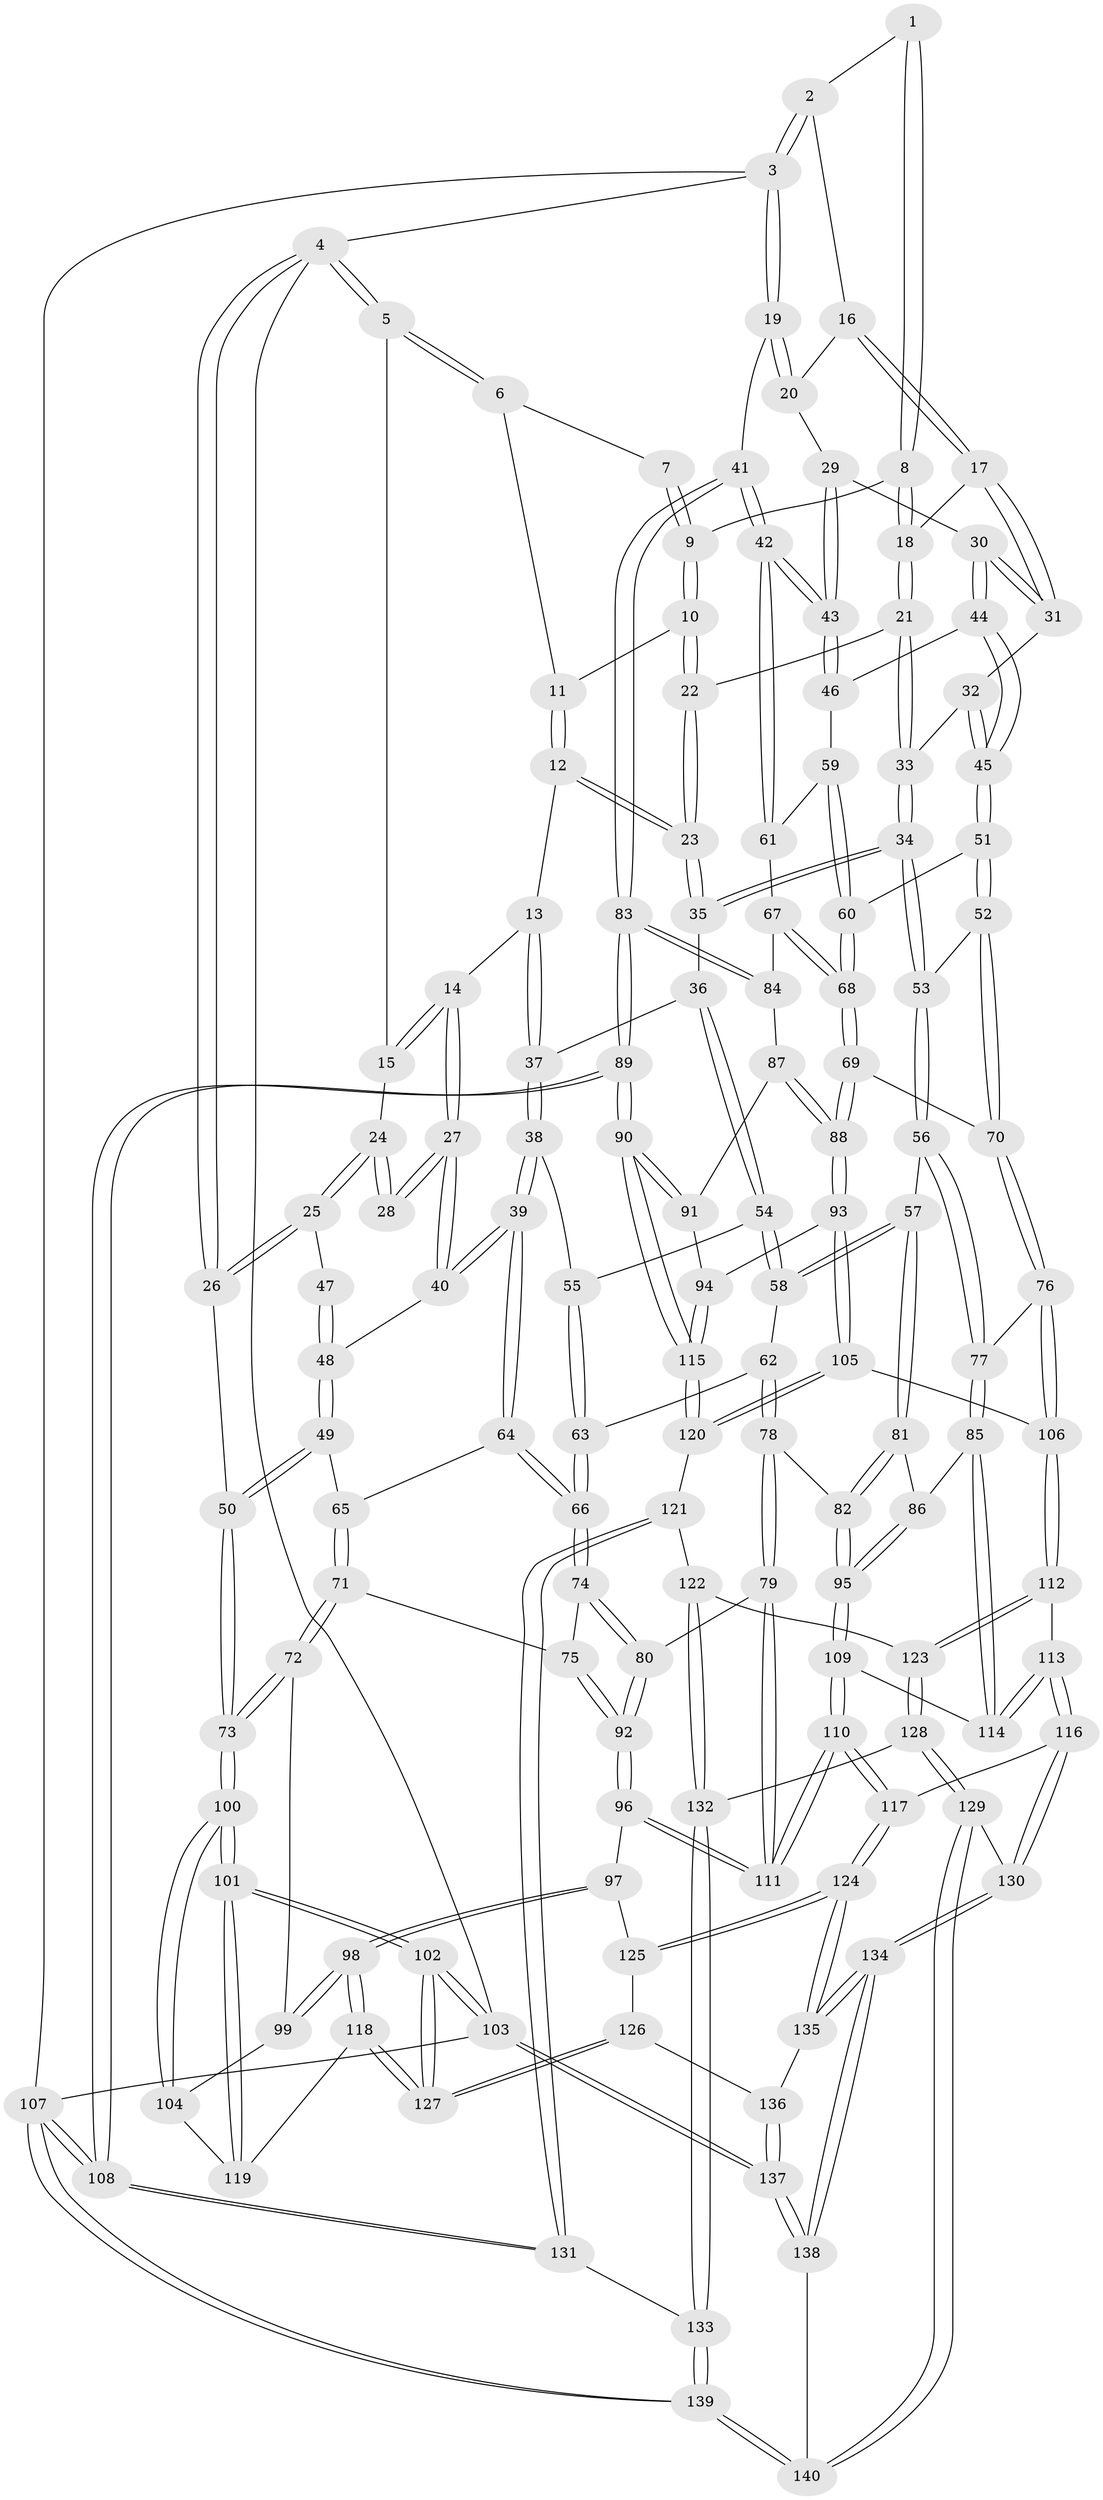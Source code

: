 // coarse degree distribution, {3: 0.12048192771084337, 4: 0.4457831325301205, 8: 0.012048192771084338, 6: 0.13253012048192772, 5: 0.2891566265060241}
// Generated by graph-tools (version 1.1) at 2025/42/03/06/25 10:42:28]
// undirected, 140 vertices, 347 edges
graph export_dot {
graph [start="1"]
  node [color=gray90,style=filled];
  1 [pos="+0.7343338554628851+0"];
  2 [pos="+0.8675700662205132+0"];
  3 [pos="+1+0"];
  4 [pos="+0+0"];
  5 [pos="+0.19427431815751814+0"];
  6 [pos="+0.37441204279604423+0"];
  7 [pos="+0.5782949898761798+0"];
  8 [pos="+0.6600100042125898+0.03900553709843785"];
  9 [pos="+0.5646441998378594+0.004183118869346269"];
  10 [pos="+0.5506178279537784+0.0560108198186553"];
  11 [pos="+0.45976346164490783+0.009401136425087244"];
  12 [pos="+0.44058330197474677+0.08943183228233556"];
  13 [pos="+0.36495153999447344+0.11223093984705289"];
  14 [pos="+0.3493890147579803+0.10758039973465769"];
  15 [pos="+0.2007504511153383+0"];
  16 [pos="+0.8636301487064332+0"];
  17 [pos="+0.8034233223097773+0.07196462281301343"];
  18 [pos="+0.6580233565704723+0.08680135443907672"];
  19 [pos="+1+0.17442216589015547"];
  20 [pos="+0.958485476163803+0.1022363210517893"];
  21 [pos="+0.6420651905663319+0.10625933091066772"];
  22 [pos="+0.5581356196691805+0.09003213427915235"];
  23 [pos="+0.5165165009122474+0.12579449817350416"];
  24 [pos="+0.1604290885856293+0"];
  25 [pos="+0.023577552096773546+0.1691642122422526"];
  26 [pos="+0+0.2834932452508737"];
  27 [pos="+0.2508159943020269+0.24932559696990583"];
  28 [pos="+0.21095850316614692+0.19442125256725853"];
  29 [pos="+0.8871022173103987+0.15432410584475426"];
  30 [pos="+0.8432670929492648+0.1650011785606326"];
  31 [pos="+0.8281222596532369+0.15501798900584163"];
  32 [pos="+0.7827605906526719+0.1758795632324612"];
  33 [pos="+0.6668612807801986+0.2015081907529646"];
  34 [pos="+0.6196127873591015+0.2979922097961055"];
  35 [pos="+0.5038591516923427+0.23728814620589042"];
  36 [pos="+0.47218690602297014+0.24402646814316406"];
  37 [pos="+0.4052616038643538+0.1751209618053796"];
  38 [pos="+0.2760367555182166+0.29418502292341264"];
  39 [pos="+0.2600591024312681+0.2918880828713964"];
  40 [pos="+0.25315641610439577+0.28045219366984464"];
  41 [pos="+1+0.3055322255392271"];
  42 [pos="+1+0.3051228280280514"];
  43 [pos="+1+0.293535989490587"];
  44 [pos="+0.8565402788709011+0.22626424897427072"];
  45 [pos="+0.7436671763235051+0.3453384999566008"];
  46 [pos="+0.9124466893632526+0.29567541231075734"];
  47 [pos="+0.05092150169926391+0.1782341724135075"];
  48 [pos="+0.1782660009601921+0.27973905027481905"];
  49 [pos="+0.020199725244088414+0.31935747205485754"];
  50 [pos="+0+0.29574066878649274"];
  51 [pos="+0.7354099190696144+0.35758989675460084"];
  52 [pos="+0.6624234764659235+0.3581618746190254"];
  53 [pos="+0.6399327103755703+0.3532073453136767"];
  54 [pos="+0.431694986962132+0.27870467280127753"];
  55 [pos="+0.3673574905436128+0.3144159880167042"];
  56 [pos="+0.6349072880162133+0.3599896502865494"];
  57 [pos="+0.5354450530319503+0.4317582588362601"];
  58 [pos="+0.5152410325132438+0.428375393782871"];
  59 [pos="+0.8932270520426813+0.3248486715126501"];
  60 [pos="+0.7956684729177645+0.38725471858312654"];
  61 [pos="+0.9261188935091811+0.4161583790068438"];
  62 [pos="+0.41555871338931305+0.43062950912878056"];
  63 [pos="+0.4138573323382881+0.42958077766693614"];
  64 [pos="+0.22974444373908426+0.3822647350554172"];
  65 [pos="+0.17688306090716077+0.41558173166838863"];
  66 [pos="+0.29870701837147834+0.4761481051701731"];
  67 [pos="+0.896963758359936+0.45961115213194514"];
  68 [pos="+0.8483882565716839+0.4770411033300352"];
  69 [pos="+0.8381639403431831+0.5140441555947127"];
  70 [pos="+0.7338467221173466+0.5051058248469646"];
  71 [pos="+0.1288210388286472+0.4951127202308708"];
  72 [pos="+0.1268541160954255+0.49652177847577667"];
  73 [pos="+0+0.4195029345041909"];
  74 [pos="+0.29722141989897555+0.4969642055084043"];
  75 [pos="+0.20686063259768095+0.5233596522112354"];
  76 [pos="+0.6785563675503309+0.5645034062115272"];
  77 [pos="+0.6547432236465021+0.5513448783824619"];
  78 [pos="+0.4154335750193892+0.554089972158921"];
  79 [pos="+0.3764994134201014+0.5669102802040378"];
  80 [pos="+0.3181794678327231+0.5614401118000952"];
  81 [pos="+0.533108785344888+0.4888012937162349"];
  82 [pos="+0.4190470792394139+0.5555156908331701"];
  83 [pos="+1+0.42846707794557426"];
  84 [pos="+0.9834989595838532+0.4926054780341077"];
  85 [pos="+0.5774179105860642+0.56923428927784"];
  86 [pos="+0.541647175663452+0.5133795437295705"];
  87 [pos="+0.97222277315521+0.5158848243216149"];
  88 [pos="+0.8470457734579034+0.5849773228500634"];
  89 [pos="+1+0.6758002867366594"];
  90 [pos="+1+0.6753850218529625"];
  91 [pos="+0.9703746053176666+0.5494342884714194"];
  92 [pos="+0.2582824818917273+0.6411147665409273"];
  93 [pos="+0.8470060267504922+0.5934166154487611"];
  94 [pos="+0.9332057812558947+0.5923696919756173"];
  95 [pos="+0.45979140031747545+0.5954827010250452"];
  96 [pos="+0.2542176316857329+0.6502405335083683"];
  97 [pos="+0.2309188799126917+0.6661995409647377"];
  98 [pos="+0.18069467319662058+0.6734010874926137"];
  99 [pos="+0.1258817991008023+0.5328242617827758"];
  100 [pos="+0+0.5920985675756023"];
  101 [pos="+0+1"];
  102 [pos="+0+1"];
  103 [pos="+0+1"];
  104 [pos="+0.035177226033422444+0.6105335990236036"];
  105 [pos="+0.8335483582501859+0.6222402176633505"];
  106 [pos="+0.7353634493183157+0.6576752898528858"];
  107 [pos="+1+1"];
  108 [pos="+1+1"];
  109 [pos="+0.4646561639771348+0.6037964591073155"];
  110 [pos="+0.4478999200109101+0.7501315912428103"];
  111 [pos="+0.39538331210420957+0.7055388751638761"];
  112 [pos="+0.6930351355392008+0.7206508773353949"];
  113 [pos="+0.5831233961860288+0.6923159982815082"];
  114 [pos="+0.5659488850281716+0.5989705896628652"];
  115 [pos="+1+0.6769715010256816"];
  116 [pos="+0.46234407645531717+0.7530721933667159"];
  117 [pos="+0.4487516403503658+0.7518048100082301"];
  118 [pos="+0.17906063886402512+0.6746988366574931"];
  119 [pos="+0.14073140475260407+0.6888236465584395"];
  120 [pos="+0.9163064737288166+0.7344521333648835"];
  121 [pos="+0.8983864441257624+0.784123198633925"];
  122 [pos="+0.8549740193690345+0.8035096546344764"];
  123 [pos="+0.6950338999867173+0.7310621511694839"];
  124 [pos="+0.3967275773806289+0.8142310897410316"];
  125 [pos="+0.25799110270699116+0.7228060208279767"];
  126 [pos="+0.26463562586544254+0.8383293671195184"];
  127 [pos="+0.20473370743953612+0.8548560278320937"];
  128 [pos="+0.6738288732626481+0.855604165799375"];
  129 [pos="+0.6420868234114936+0.8937256891948194"];
  130 [pos="+0.5912066627804534+0.8852901890214383"];
  131 [pos="+0.9673119271047671+0.8913107769943739"];
  132 [pos="+0.8081515989796266+0.8791709853964015"];
  133 [pos="+0.8474381381222452+0.9648104421049383"];
  134 [pos="+0.4466629957601805+0.9753976169249022"];
  135 [pos="+0.39372518113835653+0.8198980768329364"];
  136 [pos="+0.320975289229864+0.8492158603303293"];
  137 [pos="+0.2529359603168058+1"];
  138 [pos="+0.3823019451666468+1"];
  139 [pos="+0.772064320318221+1"];
  140 [pos="+0.7206018399894313+1"];
  1 -- 2;
  1 -- 8;
  1 -- 8;
  2 -- 3;
  2 -- 3;
  2 -- 16;
  3 -- 4;
  3 -- 19;
  3 -- 19;
  3 -- 107;
  4 -- 5;
  4 -- 5;
  4 -- 26;
  4 -- 26;
  4 -- 103;
  5 -- 6;
  5 -- 6;
  5 -- 15;
  6 -- 7;
  6 -- 11;
  7 -- 9;
  7 -- 9;
  8 -- 9;
  8 -- 18;
  8 -- 18;
  9 -- 10;
  9 -- 10;
  10 -- 11;
  10 -- 22;
  10 -- 22;
  11 -- 12;
  11 -- 12;
  12 -- 13;
  12 -- 23;
  12 -- 23;
  13 -- 14;
  13 -- 37;
  13 -- 37;
  14 -- 15;
  14 -- 15;
  14 -- 27;
  14 -- 27;
  15 -- 24;
  16 -- 17;
  16 -- 17;
  16 -- 20;
  17 -- 18;
  17 -- 31;
  17 -- 31;
  18 -- 21;
  18 -- 21;
  19 -- 20;
  19 -- 20;
  19 -- 41;
  20 -- 29;
  21 -- 22;
  21 -- 33;
  21 -- 33;
  22 -- 23;
  22 -- 23;
  23 -- 35;
  23 -- 35;
  24 -- 25;
  24 -- 25;
  24 -- 28;
  24 -- 28;
  25 -- 26;
  25 -- 26;
  25 -- 47;
  26 -- 50;
  27 -- 28;
  27 -- 28;
  27 -- 40;
  27 -- 40;
  29 -- 30;
  29 -- 43;
  29 -- 43;
  30 -- 31;
  30 -- 31;
  30 -- 44;
  30 -- 44;
  31 -- 32;
  32 -- 33;
  32 -- 45;
  32 -- 45;
  33 -- 34;
  33 -- 34;
  34 -- 35;
  34 -- 35;
  34 -- 53;
  34 -- 53;
  35 -- 36;
  36 -- 37;
  36 -- 54;
  36 -- 54;
  37 -- 38;
  37 -- 38;
  38 -- 39;
  38 -- 39;
  38 -- 55;
  39 -- 40;
  39 -- 40;
  39 -- 64;
  39 -- 64;
  40 -- 48;
  41 -- 42;
  41 -- 42;
  41 -- 83;
  41 -- 83;
  42 -- 43;
  42 -- 43;
  42 -- 61;
  42 -- 61;
  43 -- 46;
  43 -- 46;
  44 -- 45;
  44 -- 45;
  44 -- 46;
  45 -- 51;
  45 -- 51;
  46 -- 59;
  47 -- 48;
  47 -- 48;
  48 -- 49;
  48 -- 49;
  49 -- 50;
  49 -- 50;
  49 -- 65;
  50 -- 73;
  50 -- 73;
  51 -- 52;
  51 -- 52;
  51 -- 60;
  52 -- 53;
  52 -- 70;
  52 -- 70;
  53 -- 56;
  53 -- 56;
  54 -- 55;
  54 -- 58;
  54 -- 58;
  55 -- 63;
  55 -- 63;
  56 -- 57;
  56 -- 77;
  56 -- 77;
  57 -- 58;
  57 -- 58;
  57 -- 81;
  57 -- 81;
  58 -- 62;
  59 -- 60;
  59 -- 60;
  59 -- 61;
  60 -- 68;
  60 -- 68;
  61 -- 67;
  62 -- 63;
  62 -- 78;
  62 -- 78;
  63 -- 66;
  63 -- 66;
  64 -- 65;
  64 -- 66;
  64 -- 66;
  65 -- 71;
  65 -- 71;
  66 -- 74;
  66 -- 74;
  67 -- 68;
  67 -- 68;
  67 -- 84;
  68 -- 69;
  68 -- 69;
  69 -- 70;
  69 -- 88;
  69 -- 88;
  70 -- 76;
  70 -- 76;
  71 -- 72;
  71 -- 72;
  71 -- 75;
  72 -- 73;
  72 -- 73;
  72 -- 99;
  73 -- 100;
  73 -- 100;
  74 -- 75;
  74 -- 80;
  74 -- 80;
  75 -- 92;
  75 -- 92;
  76 -- 77;
  76 -- 106;
  76 -- 106;
  77 -- 85;
  77 -- 85;
  78 -- 79;
  78 -- 79;
  78 -- 82;
  79 -- 80;
  79 -- 111;
  79 -- 111;
  80 -- 92;
  80 -- 92;
  81 -- 82;
  81 -- 82;
  81 -- 86;
  82 -- 95;
  82 -- 95;
  83 -- 84;
  83 -- 84;
  83 -- 89;
  83 -- 89;
  84 -- 87;
  85 -- 86;
  85 -- 114;
  85 -- 114;
  86 -- 95;
  86 -- 95;
  87 -- 88;
  87 -- 88;
  87 -- 91;
  88 -- 93;
  88 -- 93;
  89 -- 90;
  89 -- 90;
  89 -- 108;
  89 -- 108;
  90 -- 91;
  90 -- 91;
  90 -- 115;
  90 -- 115;
  91 -- 94;
  92 -- 96;
  92 -- 96;
  93 -- 94;
  93 -- 105;
  93 -- 105;
  94 -- 115;
  94 -- 115;
  95 -- 109;
  95 -- 109;
  96 -- 97;
  96 -- 111;
  96 -- 111;
  97 -- 98;
  97 -- 98;
  97 -- 125;
  98 -- 99;
  98 -- 99;
  98 -- 118;
  98 -- 118;
  99 -- 104;
  100 -- 101;
  100 -- 101;
  100 -- 104;
  100 -- 104;
  101 -- 102;
  101 -- 102;
  101 -- 119;
  101 -- 119;
  102 -- 103;
  102 -- 103;
  102 -- 127;
  102 -- 127;
  103 -- 137;
  103 -- 137;
  103 -- 107;
  104 -- 119;
  105 -- 106;
  105 -- 120;
  105 -- 120;
  106 -- 112;
  106 -- 112;
  107 -- 108;
  107 -- 108;
  107 -- 139;
  107 -- 139;
  108 -- 131;
  108 -- 131;
  109 -- 110;
  109 -- 110;
  109 -- 114;
  110 -- 111;
  110 -- 111;
  110 -- 117;
  110 -- 117;
  112 -- 113;
  112 -- 123;
  112 -- 123;
  113 -- 114;
  113 -- 114;
  113 -- 116;
  113 -- 116;
  115 -- 120;
  115 -- 120;
  116 -- 117;
  116 -- 130;
  116 -- 130;
  117 -- 124;
  117 -- 124;
  118 -- 119;
  118 -- 127;
  118 -- 127;
  120 -- 121;
  121 -- 122;
  121 -- 131;
  121 -- 131;
  122 -- 123;
  122 -- 132;
  122 -- 132;
  123 -- 128;
  123 -- 128;
  124 -- 125;
  124 -- 125;
  124 -- 135;
  124 -- 135;
  125 -- 126;
  126 -- 127;
  126 -- 127;
  126 -- 136;
  128 -- 129;
  128 -- 129;
  128 -- 132;
  129 -- 130;
  129 -- 140;
  129 -- 140;
  130 -- 134;
  130 -- 134;
  131 -- 133;
  132 -- 133;
  132 -- 133;
  133 -- 139;
  133 -- 139;
  134 -- 135;
  134 -- 135;
  134 -- 138;
  134 -- 138;
  135 -- 136;
  136 -- 137;
  136 -- 137;
  137 -- 138;
  137 -- 138;
  138 -- 140;
  139 -- 140;
  139 -- 140;
}
